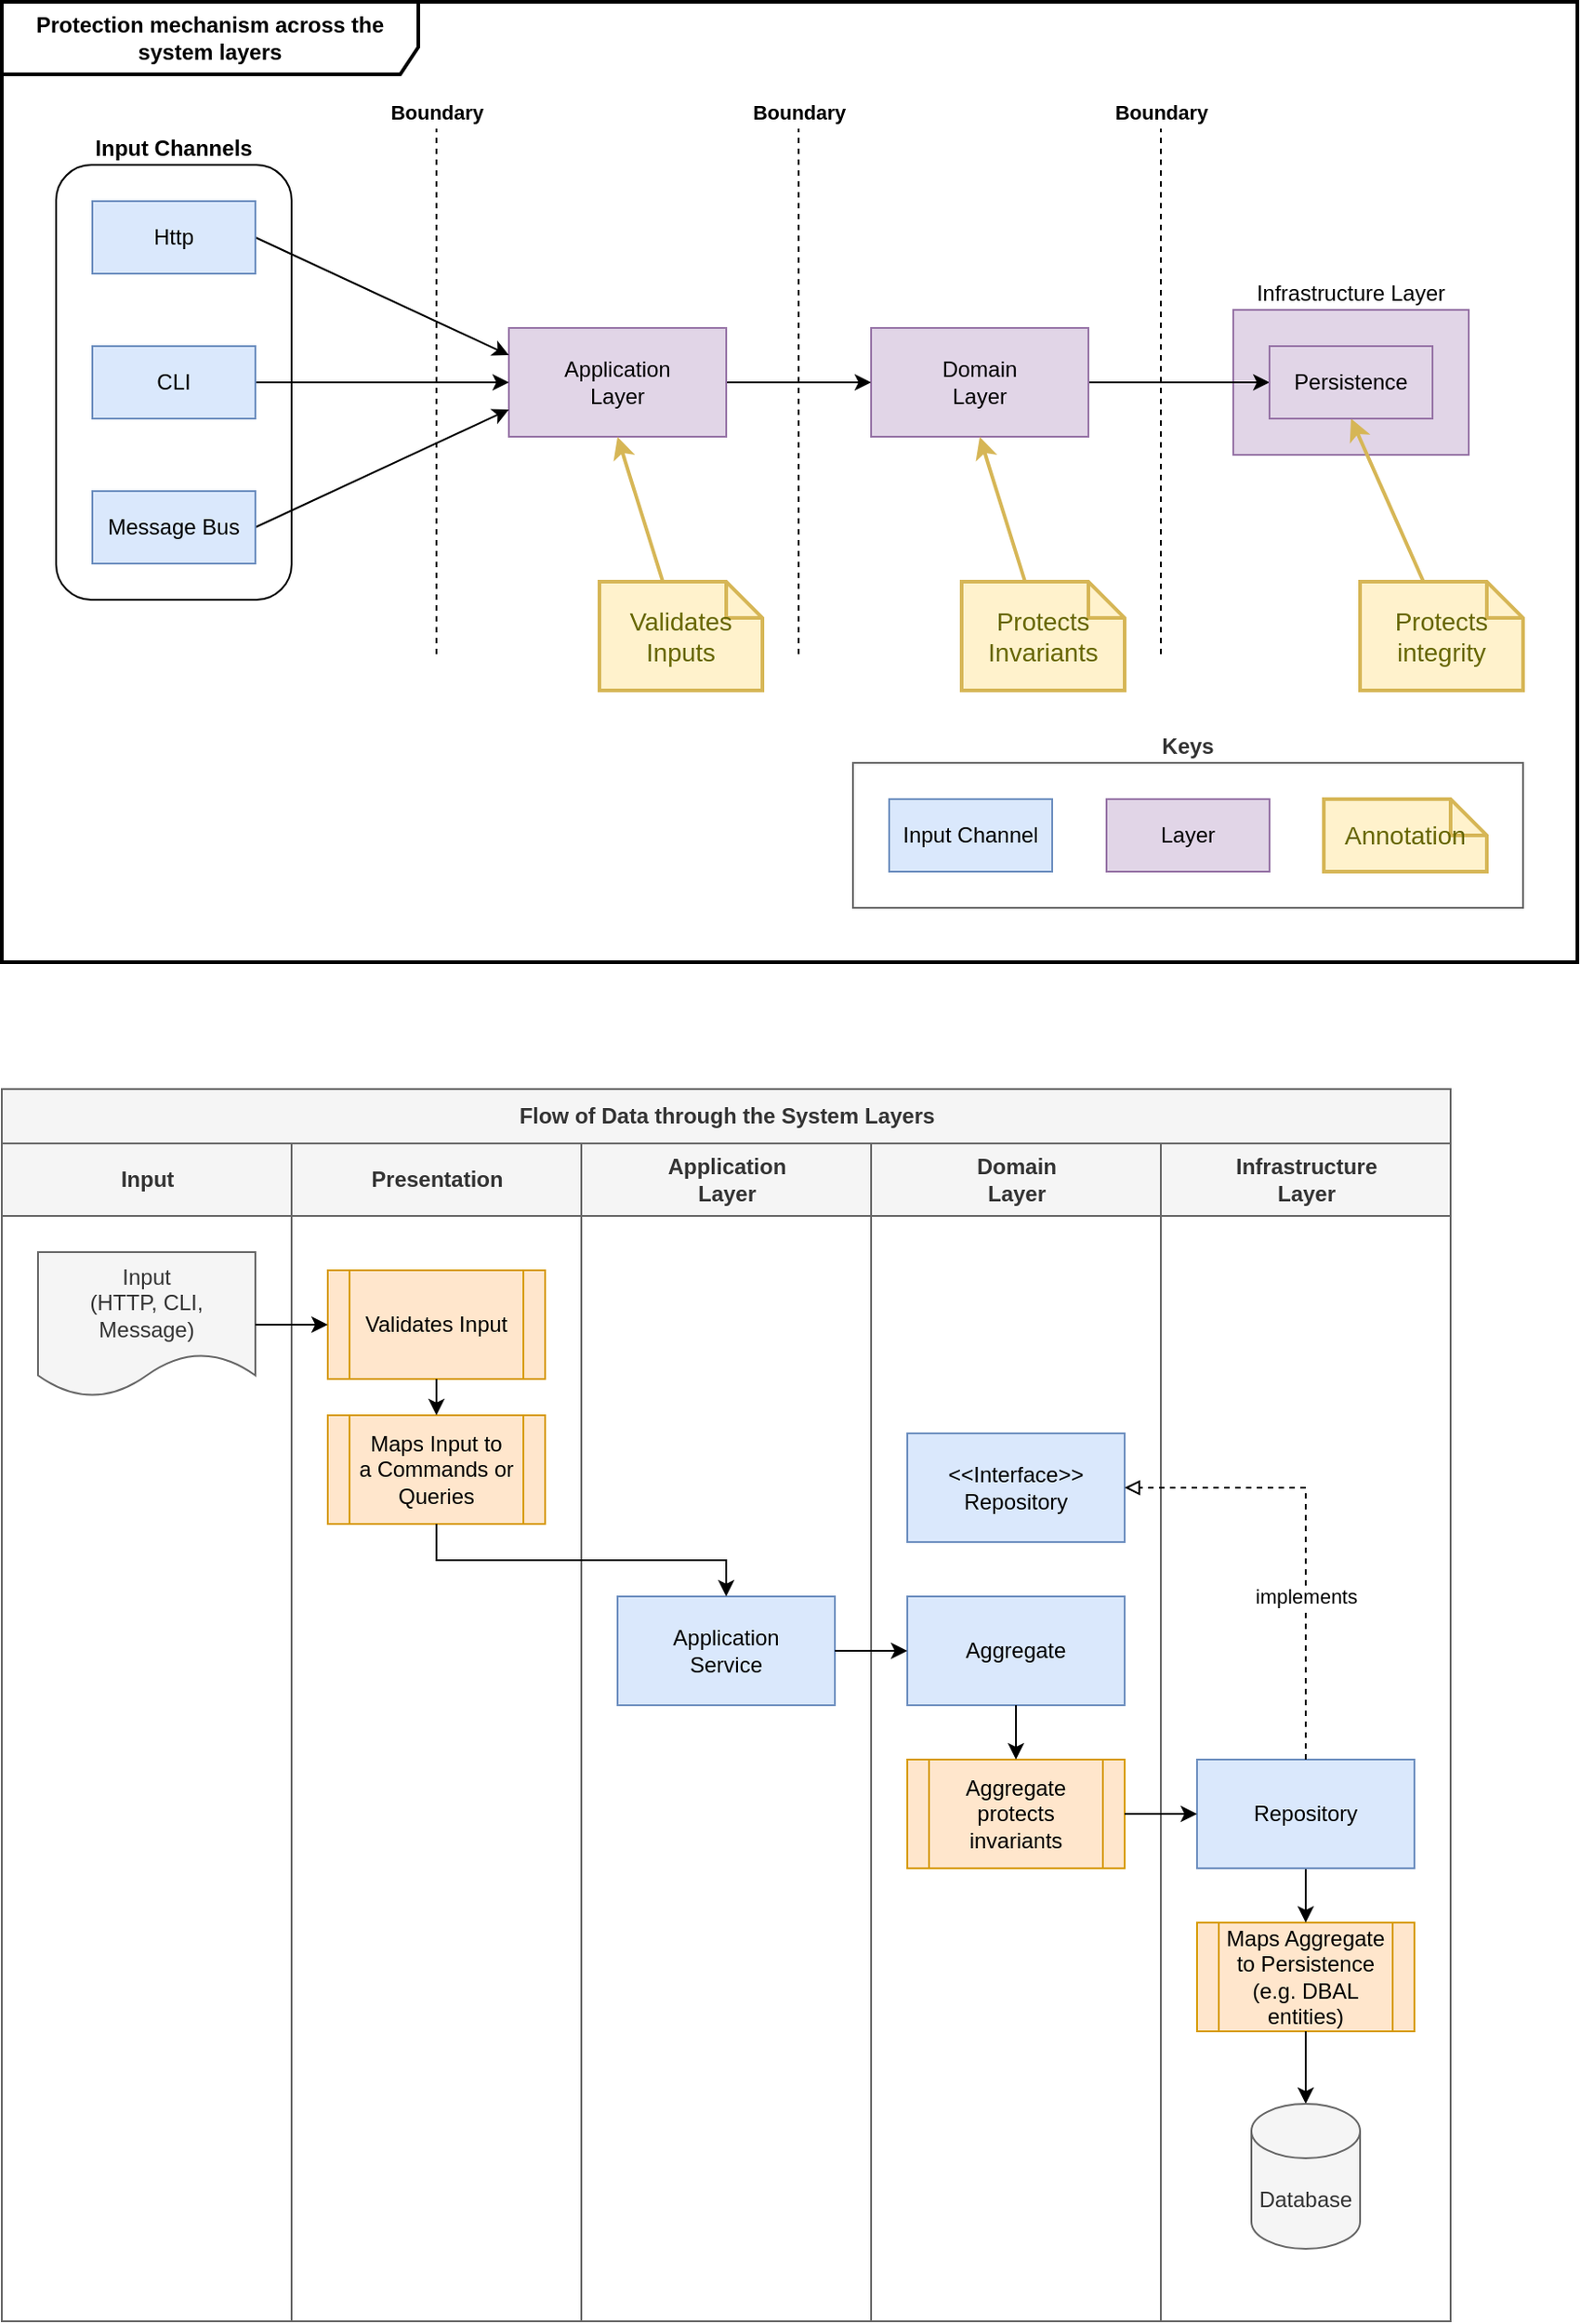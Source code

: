 <mxfile version="24.4.8" type="device">
  <diagram name="Page-1" id="7gukShJoy8Se3Wb74xOL">
    <mxGraphModel dx="2924" dy="2289" grid="1" gridSize="10" guides="1" tooltips="1" connect="1" arrows="1" fold="1" page="1" pageScale="1" pageWidth="850" pageHeight="1100" math="0" shadow="0">
      <root>
        <mxCell id="0" />
        <mxCell id="1" parent="0" />
        <mxCell id="U1aMIQQ4Pb-IFOMp1al8-46" value="Keys" style="rounded=0;whiteSpace=wrap;html=1;fillColor=none;strokeColor=#666666;labelPosition=center;verticalLabelPosition=top;align=center;verticalAlign=bottom;fontStyle=1;fontColor=#333333;strokeWidth=1;" parent="1" vertex="1">
          <mxGeometry x="310" y="380" width="370" height="80" as="geometry" />
        </mxCell>
        <mxCell id="U1aMIQQ4Pb-IFOMp1al8-4" value="Infrastructure Layer" style="rounded=0;whiteSpace=wrap;html=1;fillColor=#e1d5e7;strokeColor=#9673a6;labelPosition=center;verticalLabelPosition=top;align=center;verticalAlign=bottom;" parent="1" vertex="1">
          <mxGeometry x="520" y="130" width="130" height="80" as="geometry" />
        </mxCell>
        <mxCell id="U1aMIQQ4Pb-IFOMp1al8-24" value="Input Channels" style="rounded=1;whiteSpace=wrap;html=1;labelPosition=center;verticalLabelPosition=top;align=center;verticalAlign=bottom;fontStyle=1" parent="1" vertex="1">
          <mxGeometry x="-130" y="50" width="130" height="240" as="geometry" />
        </mxCell>
        <mxCell id="U1aMIQQ4Pb-IFOMp1al8-5" style="edgeStyle=orthogonalEdgeStyle;rounded=0;orthogonalLoop=1;jettySize=auto;html=1;exitX=1;exitY=0.5;exitDx=0;exitDy=0;entryX=0;entryY=0.5;entryDx=0;entryDy=0;" parent="1" source="U1aMIQQ4Pb-IFOMp1al8-3" target="U1aMIQQ4Pb-IFOMp1al8-38" edge="1">
          <mxGeometry relative="1" as="geometry" />
        </mxCell>
        <mxCell id="U1aMIQQ4Pb-IFOMp1al8-3" value="Domain&lt;br&gt;Layer" style="rounded=0;whiteSpace=wrap;html=1;fillColor=#e1d5e7;strokeColor=#9673a6;" parent="1" vertex="1">
          <mxGeometry x="320" y="140" width="120" height="60" as="geometry" />
        </mxCell>
        <mxCell id="U1aMIQQ4Pb-IFOMp1al8-13" style="edgeStyle=orthogonalEdgeStyle;rounded=0;orthogonalLoop=1;jettySize=auto;html=1;exitX=1;exitY=0.5;exitDx=0;exitDy=0;entryX=0;entryY=0.5;entryDx=0;entryDy=0;" parent="1" source="U1aMIQQ4Pb-IFOMp1al8-6" target="U1aMIQQ4Pb-IFOMp1al8-3" edge="1">
          <mxGeometry relative="1" as="geometry" />
        </mxCell>
        <mxCell id="U1aMIQQ4Pb-IFOMp1al8-6" value="Application&lt;br&gt;Layer" style="rounded=0;whiteSpace=wrap;html=1;fillColor=#e1d5e7;strokeColor=#9673a6;" parent="1" vertex="1">
          <mxGeometry x="120" y="140" width="120" height="60" as="geometry" />
        </mxCell>
        <mxCell id="U1aMIQQ4Pb-IFOMp1al8-11" style="rounded=0;orthogonalLoop=1;jettySize=auto;html=1;exitX=1;exitY=0.5;exitDx=0;exitDy=0;entryX=0;entryY=0.25;entryDx=0;entryDy=0;" parent="1" source="U1aMIQQ4Pb-IFOMp1al8-7" target="U1aMIQQ4Pb-IFOMp1al8-6" edge="1">
          <mxGeometry relative="1" as="geometry">
            <mxPoint x="120" y="170" as="targetPoint" />
          </mxGeometry>
        </mxCell>
        <mxCell id="U1aMIQQ4Pb-IFOMp1al8-7" value="Http" style="rounded=0;whiteSpace=wrap;html=1;fillColor=#dae8fc;strokeColor=#6c8ebf;" parent="1" vertex="1">
          <mxGeometry x="-110" y="70" width="90" height="40" as="geometry" />
        </mxCell>
        <mxCell id="U1aMIQQ4Pb-IFOMp1al8-10" style="edgeStyle=orthogonalEdgeStyle;rounded=0;orthogonalLoop=1;jettySize=auto;html=1;exitX=1;exitY=0.5;exitDx=0;exitDy=0;entryX=0;entryY=0.5;entryDx=0;entryDy=0;" parent="1" source="U1aMIQQ4Pb-IFOMp1al8-8" target="U1aMIQQ4Pb-IFOMp1al8-6" edge="1">
          <mxGeometry relative="1" as="geometry" />
        </mxCell>
        <mxCell id="U1aMIQQ4Pb-IFOMp1al8-8" value="CLI" style="rounded=0;whiteSpace=wrap;html=1;fillColor=#dae8fc;strokeColor=#6c8ebf;" parent="1" vertex="1">
          <mxGeometry x="-110" y="150" width="90" height="40" as="geometry" />
        </mxCell>
        <mxCell id="U1aMIQQ4Pb-IFOMp1al8-12" style="rounded=0;orthogonalLoop=1;jettySize=auto;html=1;exitX=1;exitY=0.5;exitDx=0;exitDy=0;entryX=0;entryY=0.75;entryDx=0;entryDy=0;" parent="1" source="U1aMIQQ4Pb-IFOMp1al8-9" target="U1aMIQQ4Pb-IFOMp1al8-6" edge="1">
          <mxGeometry relative="1" as="geometry" />
        </mxCell>
        <mxCell id="U1aMIQQ4Pb-IFOMp1al8-9" value="Message Bus" style="rounded=0;whiteSpace=wrap;html=1;fillColor=#dae8fc;strokeColor=#6c8ebf;" parent="1" vertex="1">
          <mxGeometry x="-110" y="230" width="90" height="40" as="geometry" />
        </mxCell>
        <mxCell id="U1aMIQQ4Pb-IFOMp1al8-14" value="Boundary" style="endArrow=none;dashed=1;html=1;rounded=0;labelPosition=center;verticalLabelPosition=top;align=center;verticalAlign=bottom;fontStyle=1" parent="1" edge="1">
          <mxGeometry x="1" width="50" height="50" relative="1" as="geometry">
            <mxPoint x="80" y="320" as="sourcePoint" />
            <mxPoint x="80" y="30" as="targetPoint" />
            <mxPoint as="offset" />
          </mxGeometry>
        </mxCell>
        <mxCell id="U1aMIQQ4Pb-IFOMp1al8-15" value="Boundary" style="endArrow=none;dashed=1;html=1;rounded=0;labelPosition=center;verticalLabelPosition=top;align=center;verticalAlign=bottom;fontStyle=1" parent="1" edge="1">
          <mxGeometry x="1" width="50" height="50" relative="1" as="geometry">
            <mxPoint x="480" y="320" as="sourcePoint" />
            <mxPoint x="480" y="30" as="targetPoint" />
            <mxPoint as="offset" />
          </mxGeometry>
        </mxCell>
        <mxCell id="U1aMIQQ4Pb-IFOMp1al8-16" value="Boundary" style="endArrow=none;dashed=1;html=1;rounded=0;labelPosition=center;verticalLabelPosition=top;align=center;verticalAlign=bottom;fontStyle=1" parent="1" edge="1">
          <mxGeometry x="1" width="50" height="50" relative="1" as="geometry">
            <mxPoint x="280" y="320" as="sourcePoint" />
            <mxPoint x="280" y="30" as="targetPoint" />
            <mxPoint as="offset" />
          </mxGeometry>
        </mxCell>
        <mxCell id="U1aMIQQ4Pb-IFOMp1al8-28" style="rounded=0;orthogonalLoop=1;jettySize=auto;html=1;exitX=0;exitY=0;exitDx=35;exitDy=0;exitPerimeter=0;entryX=0.5;entryY=1;entryDx=0;entryDy=0;fillColor=#fff2cc;strokeColor=#d6b656;strokeWidth=2;" parent="1" source="U1aMIQQ4Pb-IFOMp1al8-27" target="U1aMIQQ4Pb-IFOMp1al8-6" edge="1">
          <mxGeometry relative="1" as="geometry" />
        </mxCell>
        <mxCell id="U1aMIQQ4Pb-IFOMp1al8-27" value="&lt;font style=&quot;font-size: 14px;&quot;&gt;Validates &lt;br&gt;Inputs&lt;br&gt;&lt;/font&gt;" style="shape=note;strokeWidth=2;fontSize=14;size=20;whiteSpace=wrap;html=1;fillColor=#fff2cc;strokeColor=#d6b656;fontColor=#666600;" parent="1" vertex="1">
          <mxGeometry x="170" y="280" width="90" height="60" as="geometry" />
        </mxCell>
        <mxCell id="U1aMIQQ4Pb-IFOMp1al8-29" value="Protects Invariants" style="shape=note;strokeWidth=2;fontSize=14;size=20;whiteSpace=wrap;html=1;fillColor=#fff2cc;strokeColor=#d6b656;fontColor=#666600;" parent="1" vertex="1">
          <mxGeometry x="370" y="280" width="90" height="60" as="geometry" />
        </mxCell>
        <mxCell id="U1aMIQQ4Pb-IFOMp1al8-30" value="Protects&lt;br&gt;integrity" style="shape=note;strokeWidth=2;fontSize=14;size=20;whiteSpace=wrap;html=1;fillColor=#fff2cc;strokeColor=#d6b656;fontColor=#666600;" parent="1" vertex="1">
          <mxGeometry x="590" y="280" width="90" height="60" as="geometry" />
        </mxCell>
        <mxCell id="U1aMIQQ4Pb-IFOMp1al8-32" style="rounded=0;orthogonalLoop=1;jettySize=auto;html=1;exitX=0;exitY=0;exitDx=35;exitDy=0;exitPerimeter=0;fillColor=#fff2cc;strokeColor=#d6b656;strokeWidth=2;entryX=0.5;entryY=1;entryDx=0;entryDy=0;" parent="1" source="U1aMIQQ4Pb-IFOMp1al8-29" target="U1aMIQQ4Pb-IFOMp1al8-3" edge="1">
          <mxGeometry relative="1" as="geometry">
            <mxPoint x="215" y="290" as="sourcePoint" />
            <mxPoint x="380" y="200" as="targetPoint" />
          </mxGeometry>
        </mxCell>
        <mxCell id="U1aMIQQ4Pb-IFOMp1al8-33" style="rounded=0;orthogonalLoop=1;jettySize=auto;html=1;exitX=0;exitY=0;exitDx=35;exitDy=0;exitPerimeter=0;entryX=0.5;entryY=1;entryDx=0;entryDy=0;fillColor=#fff2cc;strokeColor=#d6b656;strokeWidth=2;" parent="1" source="U1aMIQQ4Pb-IFOMp1al8-30" target="U1aMIQQ4Pb-IFOMp1al8-38" edge="1">
          <mxGeometry relative="1" as="geometry">
            <mxPoint x="425" y="290" as="sourcePoint" />
            <mxPoint x="396" y="211" as="targetPoint" />
          </mxGeometry>
        </mxCell>
        <mxCell id="U1aMIQQ4Pb-IFOMp1al8-38" value="Persistence" style="rounded=0;whiteSpace=wrap;html=1;fillColor=#e1d5e7;strokeColor=#9673a6;" parent="1" vertex="1">
          <mxGeometry x="540" y="150" width="90" height="40" as="geometry" />
        </mxCell>
        <mxCell id="U1aMIQQ4Pb-IFOMp1al8-41" value="Input Channel" style="rounded=0;whiteSpace=wrap;html=1;fillColor=#dae8fc;strokeColor=#6c8ebf;" parent="1" vertex="1">
          <mxGeometry x="330" y="400" width="90" height="40" as="geometry" />
        </mxCell>
        <mxCell id="U1aMIQQ4Pb-IFOMp1al8-42" value="Layer" style="rounded=0;whiteSpace=wrap;html=1;fillColor=#e1d5e7;strokeColor=#9673a6;" parent="1" vertex="1">
          <mxGeometry x="450" y="400" width="90" height="40" as="geometry" />
        </mxCell>
        <mxCell id="U1aMIQQ4Pb-IFOMp1al8-43" value="Annotation" style="shape=note;strokeWidth=2;fontSize=14;size=20;whiteSpace=wrap;html=1;fillColor=#fff2cc;strokeColor=#d6b656;fontColor=#666600;" parent="1" vertex="1">
          <mxGeometry x="570" y="400" width="90" height="40" as="geometry" />
        </mxCell>
        <mxCell id="U1aMIQQ4Pb-IFOMp1al8-49" value="Protection mechanism across the system layers" style="shape=umlFrame;whiteSpace=wrap;html=1;pointerEvents=0;width=230;height=40;fontStyle=1;strokeWidth=2;" parent="1" vertex="1">
          <mxGeometry x="-160" y="-40" width="870" height="530" as="geometry" />
        </mxCell>
        <mxCell id="h6n5anujJTOQUxD9HLwW-12" value="Flow of Data through the System Layers" style="swimlane;childLayout=stackLayout;resizeParent=1;resizeParentMax=0;startSize=30;html=1;fillColor=#f5f5f5;fontColor=#333333;strokeColor=#666666;" parent="1" vertex="1">
          <mxGeometry x="-160" y="560" width="800" height="680" as="geometry" />
        </mxCell>
        <mxCell id="pyMEeonHP01zhJR8IBBT-2" value="Input" style="swimlane;startSize=40;html=1;fillColor=#f5f5f5;fontColor=#333333;strokeColor=#666666;" vertex="1" parent="h6n5anujJTOQUxD9HLwW-12">
          <mxGeometry y="30" width="160" height="650" as="geometry" />
        </mxCell>
        <mxCell id="h6n5anujJTOQUxD9HLwW-22" value="Input&lt;br&gt;(HTTP, CLI, Message)" style="shape=document;whiteSpace=wrap;html=1;boundedLbl=1;fillColor=#f5f5f5;fontColor=#333333;strokeColor=#666666;" parent="pyMEeonHP01zhJR8IBBT-2" vertex="1">
          <mxGeometry x="20" y="60" width="120" height="80" as="geometry" />
        </mxCell>
        <mxCell id="h6n5anujJTOQUxD9HLwW-13" value="Presentation" style="swimlane;startSize=40;html=1;fillColor=#f5f5f5;strokeColor=#666666;fontColor=#333333;" parent="h6n5anujJTOQUxD9HLwW-12" vertex="1">
          <mxGeometry x="160" y="30" width="160" height="650" as="geometry" />
        </mxCell>
        <mxCell id="h6n5anujJTOQUxD9HLwW-11" value="Validates Input" style="shape=process;whiteSpace=wrap;html=1;backgroundOutline=1;fillColor=#ffe6cc;strokeColor=#d79b00;" parent="h6n5anujJTOQUxD9HLwW-13" vertex="1">
          <mxGeometry x="20" y="70" width="120" height="60" as="geometry" />
        </mxCell>
        <mxCell id="h6n5anujJTOQUxD9HLwW-17" value="Maps Input to&lt;br style=&quot;border-color: var(--border-color);&quot;&gt;a Commands or&lt;br&gt;Queries" style="shape=process;whiteSpace=wrap;html=1;backgroundOutline=1;fillColor=#ffe6cc;strokeColor=#d79b00;" parent="h6n5anujJTOQUxD9HLwW-13" vertex="1">
          <mxGeometry x="20" y="150" width="120" height="60" as="geometry" />
        </mxCell>
        <mxCell id="h6n5anujJTOQUxD9HLwW-19" style="edgeStyle=orthogonalEdgeStyle;rounded=0;orthogonalLoop=1;jettySize=auto;html=1;exitX=0.5;exitY=1;exitDx=0;exitDy=0;entryX=0.5;entryY=0;entryDx=0;entryDy=0;" parent="h6n5anujJTOQUxD9HLwW-13" source="h6n5anujJTOQUxD9HLwW-11" target="h6n5anujJTOQUxD9HLwW-17" edge="1">
          <mxGeometry relative="1" as="geometry" />
        </mxCell>
        <mxCell id="h6n5anujJTOQUxD9HLwW-14" value="Application&lt;br&gt;Layer" style="swimlane;startSize=40;html=1;fillColor=#f5f5f5;strokeColor=#666666;fontColor=#333333;" parent="h6n5anujJTOQUxD9HLwW-12" vertex="1">
          <mxGeometry x="320" y="30" width="160" height="650" as="geometry" />
        </mxCell>
        <mxCell id="h6n5anujJTOQUxD9HLwW-35" value="Application&lt;br&gt;Service" style="rounded=0;whiteSpace=wrap;html=1;fillColor=#dae8fc;strokeColor=#6c8ebf;" parent="h6n5anujJTOQUxD9HLwW-14" vertex="1">
          <mxGeometry x="20" y="250" width="120" height="60" as="geometry" />
        </mxCell>
        <mxCell id="h6n5anujJTOQUxD9HLwW-15" value="Domain &lt;br&gt;Layer" style="swimlane;startSize=40;html=1;fillColor=#f5f5f5;strokeColor=#666666;fontColor=#333333;" parent="h6n5anujJTOQUxD9HLwW-12" vertex="1">
          <mxGeometry x="480" y="30" width="160" height="650" as="geometry" />
        </mxCell>
        <mxCell id="h6n5anujJTOQUxD9HLwW-38" value="Aggregate" style="rounded=0;whiteSpace=wrap;html=1;fillColor=#dae8fc;strokeColor=#6c8ebf;" parent="h6n5anujJTOQUxD9HLwW-15" vertex="1">
          <mxGeometry x="20" y="250" width="120" height="60" as="geometry" />
        </mxCell>
        <mxCell id="h6n5anujJTOQUxD9HLwW-46" value="&amp;lt;&amp;lt;Interface&amp;gt;&amp;gt;&lt;br&gt;Repository" style="rounded=0;whiteSpace=wrap;html=1;fillColor=#dae8fc;strokeColor=#6c8ebf;" parent="h6n5anujJTOQUxD9HLwW-15" vertex="1">
          <mxGeometry x="20" y="160" width="120" height="60" as="geometry" />
        </mxCell>
        <mxCell id="h6n5anujJTOQUxD9HLwW-16" value="Infrastructure&lt;br&gt;Layer" style="swimlane;startSize=40;html=1;fillColor=#f5f5f5;strokeColor=#666666;fontColor=#333333;" parent="h6n5anujJTOQUxD9HLwW-12" vertex="1">
          <mxGeometry x="640" y="30" width="160" height="650" as="geometry" />
        </mxCell>
        <mxCell id="h6n5anujJTOQUxD9HLwW-41" value="Aggregate&lt;br&gt;protects invariants" style="shape=process;whiteSpace=wrap;html=1;backgroundOutline=1;fillColor=#ffe6cc;strokeColor=#d79b00;" parent="h6n5anujJTOQUxD9HLwW-16" vertex="1">
          <mxGeometry x="-140" y="340" width="120" height="60" as="geometry" />
        </mxCell>
        <mxCell id="h6n5anujJTOQUxD9HLwW-21" value="Maps Aggregate&lt;br style=&quot;border-color: var(--border-color);&quot;&gt;to Persistence&lt;br style=&quot;border-color: var(--border-color);&quot;&gt;(e.g. DBAL entities)" style="shape=process;whiteSpace=wrap;html=1;backgroundOutline=1;fillColor=#ffe6cc;strokeColor=#d79b00;" parent="h6n5anujJTOQUxD9HLwW-16" vertex="1">
          <mxGeometry x="20" y="430" width="120" height="60" as="geometry" />
        </mxCell>
        <mxCell id="h6n5anujJTOQUxD9HLwW-33" style="edgeStyle=orthogonalEdgeStyle;rounded=0;orthogonalLoop=1;jettySize=auto;html=1;exitX=0.5;exitY=1;exitDx=0;exitDy=0;entryX=0.5;entryY=0;entryDx=0;entryDy=0;" parent="h6n5anujJTOQUxD9HLwW-16" source="h6n5anujJTOQUxD9HLwW-32" target="h6n5anujJTOQUxD9HLwW-21" edge="1">
          <mxGeometry relative="1" as="geometry" />
        </mxCell>
        <mxCell id="h6n5anujJTOQUxD9HLwW-45" style="edgeStyle=orthogonalEdgeStyle;rounded=0;orthogonalLoop=1;jettySize=auto;html=1;exitX=0.5;exitY=1;exitDx=0;exitDy=0;entryX=0.5;entryY=0;entryDx=0;entryDy=0;entryPerimeter=0;" parent="h6n5anujJTOQUxD9HLwW-16" source="h6n5anujJTOQUxD9HLwW-21" target="h6n5anujJTOQUxD9HLwW-44" edge="1">
          <mxGeometry relative="1" as="geometry" />
        </mxCell>
        <mxCell id="h6n5anujJTOQUxD9HLwW-32" value="Repository" style="rounded=0;whiteSpace=wrap;html=1;fillColor=#dae8fc;strokeColor=#6c8ebf;" parent="h6n5anujJTOQUxD9HLwW-16" vertex="1">
          <mxGeometry x="20" y="340" width="120" height="60" as="geometry" />
        </mxCell>
        <mxCell id="h6n5anujJTOQUxD9HLwW-43" style="edgeStyle=orthogonalEdgeStyle;rounded=0;orthogonalLoop=1;jettySize=auto;html=1;exitX=1;exitY=0.5;exitDx=0;exitDy=0;" parent="h6n5anujJTOQUxD9HLwW-16" source="h6n5anujJTOQUxD9HLwW-41" target="h6n5anujJTOQUxD9HLwW-32" edge="1">
          <mxGeometry relative="1" as="geometry" />
        </mxCell>
        <mxCell id="h6n5anujJTOQUxD9HLwW-44" value="Database" style="shape=cylinder3;whiteSpace=wrap;html=1;boundedLbl=1;backgroundOutline=1;size=15;fillColor=#f5f5f5;fontColor=#333333;strokeColor=#666666;" parent="h6n5anujJTOQUxD9HLwW-16" vertex="1">
          <mxGeometry x="50" y="530" width="60" height="80" as="geometry" />
        </mxCell>
        <mxCell id="h6n5anujJTOQUxD9HLwW-40" style="edgeStyle=orthogonalEdgeStyle;rounded=0;orthogonalLoop=1;jettySize=auto;html=1;exitX=1;exitY=0.5;exitDx=0;exitDy=0;entryX=0;entryY=0.5;entryDx=0;entryDy=0;" parent="h6n5anujJTOQUxD9HLwW-12" source="h6n5anujJTOQUxD9HLwW-35" target="h6n5anujJTOQUxD9HLwW-38" edge="1">
          <mxGeometry relative="1" as="geometry" />
        </mxCell>
        <mxCell id="h6n5anujJTOQUxD9HLwW-42" style="edgeStyle=orthogonalEdgeStyle;rounded=0;orthogonalLoop=1;jettySize=auto;html=1;exitX=0.5;exitY=1;exitDx=0;exitDy=0;entryX=0.5;entryY=0;entryDx=0;entryDy=0;" parent="h6n5anujJTOQUxD9HLwW-12" source="h6n5anujJTOQUxD9HLwW-38" target="h6n5anujJTOQUxD9HLwW-41" edge="1">
          <mxGeometry relative="1" as="geometry" />
        </mxCell>
        <mxCell id="h6n5anujJTOQUxD9HLwW-47" value="implements" style="edgeStyle=orthogonalEdgeStyle;rounded=0;orthogonalLoop=1;jettySize=auto;html=1;exitX=0.5;exitY=0;exitDx=0;exitDy=0;entryX=1;entryY=0.5;entryDx=0;entryDy=0;endArrow=block;endFill=0;dashed=1;" parent="h6n5anujJTOQUxD9HLwW-12" source="h6n5anujJTOQUxD9HLwW-32" target="h6n5anujJTOQUxD9HLwW-46" edge="1">
          <mxGeometry x="-0.28" relative="1" as="geometry">
            <mxPoint as="offset" />
          </mxGeometry>
        </mxCell>
        <mxCell id="h6n5anujJTOQUxD9HLwW-23" style="edgeStyle=orthogonalEdgeStyle;rounded=0;orthogonalLoop=1;jettySize=auto;html=1;exitX=1;exitY=0.5;exitDx=0;exitDy=0;entryX=0;entryY=0.5;entryDx=0;entryDy=0;" parent="h6n5anujJTOQUxD9HLwW-12" source="h6n5anujJTOQUxD9HLwW-22" target="h6n5anujJTOQUxD9HLwW-11" edge="1">
          <mxGeometry relative="1" as="geometry" />
        </mxCell>
        <mxCell id="h6n5anujJTOQUxD9HLwW-26" style="edgeStyle=orthogonalEdgeStyle;rounded=0;orthogonalLoop=1;jettySize=auto;html=1;exitX=0.5;exitY=1;exitDx=0;exitDy=0;entryX=0.5;entryY=0;entryDx=0;entryDy=0;" parent="h6n5anujJTOQUxD9HLwW-12" source="h6n5anujJTOQUxD9HLwW-17" target="h6n5anujJTOQUxD9HLwW-35" edge="1">
          <mxGeometry relative="1" as="geometry">
            <mxPoint x="400" y="280" as="targetPoint" />
          </mxGeometry>
        </mxCell>
      </root>
    </mxGraphModel>
  </diagram>
</mxfile>
